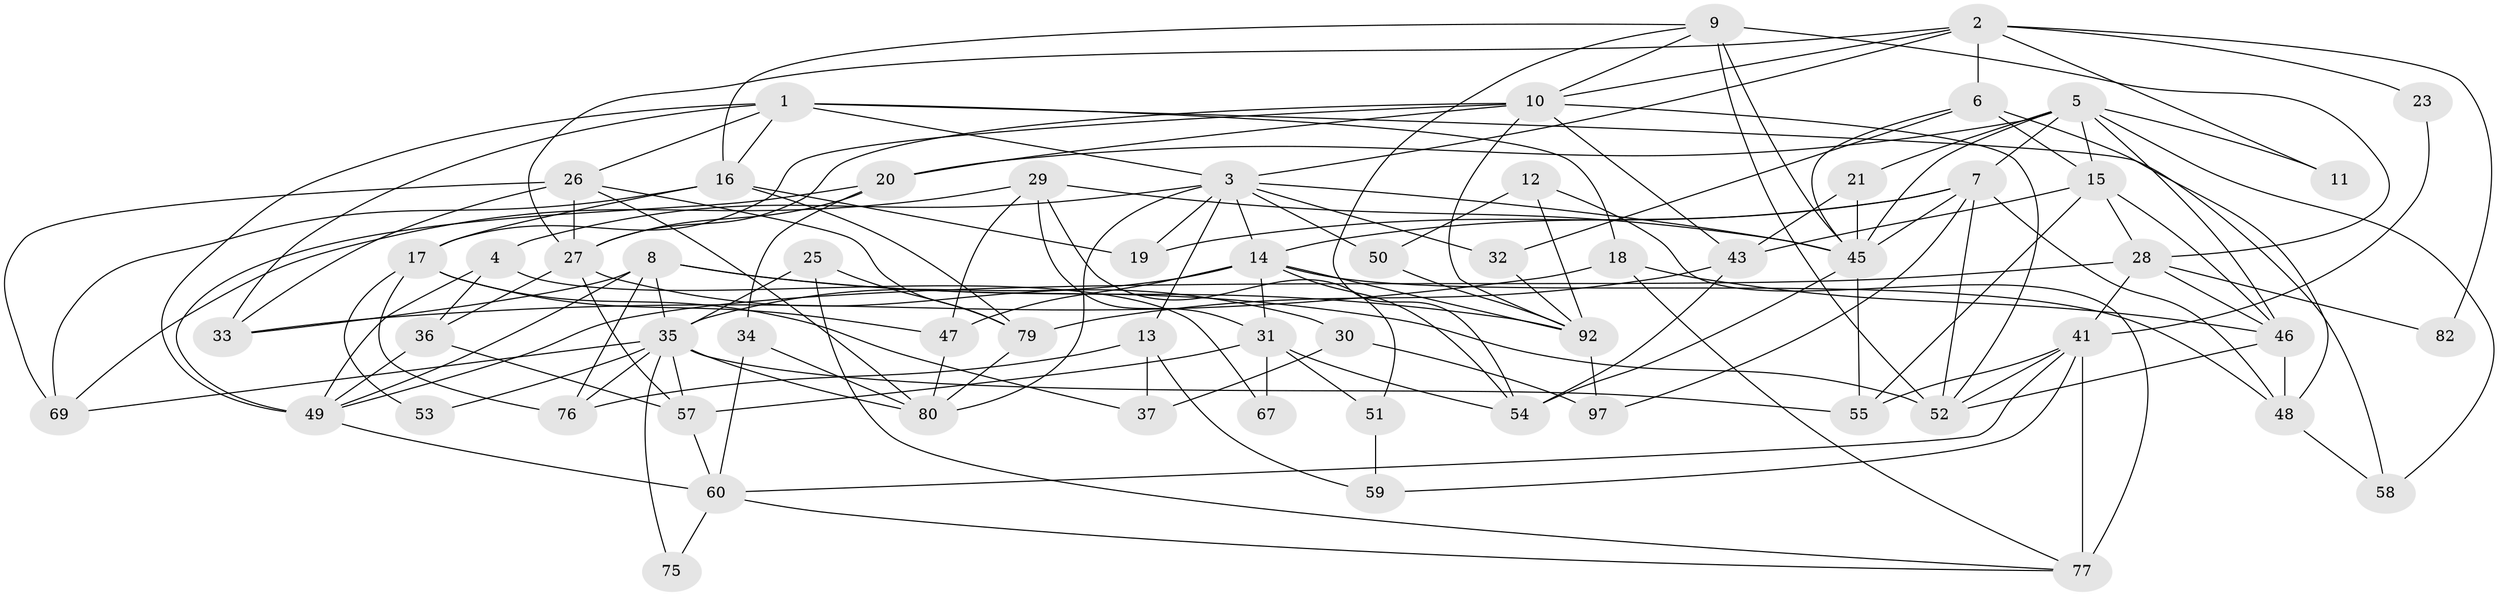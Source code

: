 // original degree distribution, {3: 0.25, 5: 0.2, 2: 0.14, 6: 0.08, 4: 0.28, 7: 0.03, 8: 0.02}
// Generated by graph-tools (version 1.1) at 2025/11/02/21/25 10:11:14]
// undirected, 62 vertices, 153 edges
graph export_dot {
graph [start="1"]
  node [color=gray90,style=filled];
  1 [super="+24"];
  2 [super="+89"];
  3 [super="+74"];
  4 [super="+85"];
  5 [super="+62"];
  6 [super="+39"];
  7 [super="+68"];
  8 [super="+40"];
  9 [super="+91"];
  10 [super="+44"];
  11;
  12 [super="+65"];
  13 [super="+70"];
  14 [super="+38"];
  15 [super="+87"];
  16 [super="+22"];
  17 [super="+86"];
  18;
  19;
  20 [super="+84"];
  21 [super="+61"];
  23;
  25 [super="+78"];
  26 [super="+73"];
  27 [super="+66"];
  28 [super="+56"];
  29;
  30 [super="+63"];
  31;
  32;
  33;
  34;
  35 [super="+93"];
  36;
  37;
  41 [super="+42"];
  43;
  45 [super="+71"];
  46 [super="+100"];
  47 [super="+90"];
  48 [super="+72"];
  49 [super="+88"];
  50;
  51;
  52 [super="+64"];
  53;
  54 [super="+83"];
  55;
  57 [super="+94"];
  58;
  59;
  60 [super="+81"];
  67;
  69;
  75;
  76;
  77 [super="+98"];
  79 [super="+99"];
  80 [super="+96"];
  82;
  92 [super="+95"];
  97;
  1 -- 3;
  1 -- 18;
  1 -- 33;
  1 -- 58;
  1 -- 26;
  1 -- 49;
  1 -- 16;
  2 -- 11;
  2 -- 23;
  2 -- 3;
  2 -- 27;
  2 -- 10;
  2 -- 82;
  2 -- 6;
  3 -- 19;
  3 -- 32;
  3 -- 80;
  3 -- 50;
  3 -- 13;
  3 -- 14;
  3 -- 45;
  3 -- 4;
  4 -- 49 [weight=2];
  4 -- 67;
  4 -- 36;
  5 -- 58;
  5 -- 11;
  5 -- 46;
  5 -- 15;
  5 -- 45;
  5 -- 20;
  5 -- 7;
  5 -- 21;
  6 -- 15;
  6 -- 45;
  6 -- 32;
  6 -- 48;
  7 -- 97;
  7 -- 45;
  7 -- 48;
  7 -- 19;
  7 -- 52;
  7 -- 14;
  8 -- 49;
  8 -- 76;
  8 -- 33;
  8 -- 52;
  8 -- 92;
  8 -- 35;
  9 -- 52 [weight=2];
  9 -- 54;
  9 -- 10;
  9 -- 28;
  9 -- 45;
  9 -- 16;
  10 -- 43;
  10 -- 17;
  10 -- 27;
  10 -- 52;
  10 -- 20;
  10 -- 92;
  12 -- 77 [weight=2];
  12 -- 92;
  12 -- 50;
  13 -- 59;
  13 -- 37;
  13 -- 76;
  14 -- 54;
  14 -- 92;
  14 -- 48;
  14 -- 47;
  14 -- 31;
  14 -- 35;
  15 -- 43;
  15 -- 46;
  15 -- 28;
  15 -- 55;
  16 -- 69;
  16 -- 17;
  16 -- 19;
  16 -- 79;
  17 -- 47;
  17 -- 37;
  17 -- 53;
  17 -- 76;
  18 -- 33;
  18 -- 77;
  18 -- 46;
  20 -- 34;
  20 -- 27;
  20 -- 49;
  21 -- 45 [weight=2];
  21 -- 43;
  23 -- 41;
  25 -- 77;
  25 -- 35;
  25 -- 79;
  26 -- 80;
  26 -- 27 [weight=2];
  26 -- 33;
  26 -- 69;
  26 -- 79;
  27 -- 36;
  27 -- 57;
  27 -- 30;
  28 -- 82;
  28 -- 41;
  28 -- 46;
  28 -- 49;
  29 -- 31;
  29 -- 45;
  29 -- 47;
  29 -- 51;
  29 -- 69;
  30 -- 37;
  30 -- 97;
  31 -- 51;
  31 -- 57;
  31 -- 67;
  31 -- 54;
  32 -- 92;
  34 -- 80;
  34 -- 60;
  35 -- 57;
  35 -- 69;
  35 -- 76;
  35 -- 75;
  35 -- 80;
  35 -- 53;
  35 -- 55;
  36 -- 57;
  36 -- 49;
  41 -- 77 [weight=2];
  41 -- 55;
  41 -- 52;
  41 -- 59;
  41 -- 60;
  43 -- 79;
  43 -- 54;
  45 -- 55;
  45 -- 54;
  46 -- 48;
  46 -- 52;
  47 -- 80;
  48 -- 58;
  49 -- 60;
  50 -- 92;
  51 -- 59;
  57 -- 60;
  60 -- 75;
  60 -- 77;
  79 -- 80;
  92 -- 97;
}
